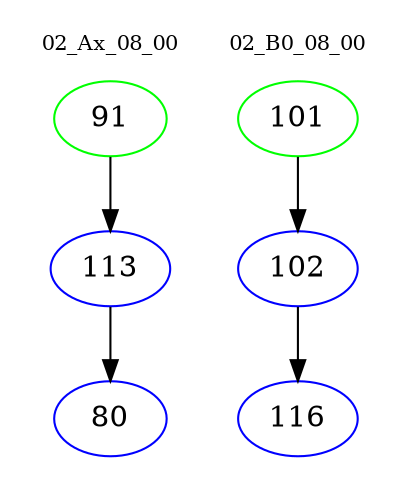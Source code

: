 digraph{
subgraph cluster_0 {
color = white
label = "02_Ax_08_00";
fontsize=10;
T0_91 [label="91", color="green"]
T0_91 -> T0_113 [color="black"]
T0_113 [label="113", color="blue"]
T0_113 -> T0_80 [color="black"]
T0_80 [label="80", color="blue"]
}
subgraph cluster_1 {
color = white
label = "02_B0_08_00";
fontsize=10;
T1_101 [label="101", color="green"]
T1_101 -> T1_102 [color="black"]
T1_102 [label="102", color="blue"]
T1_102 -> T1_116 [color="black"]
T1_116 [label="116", color="blue"]
}
}
